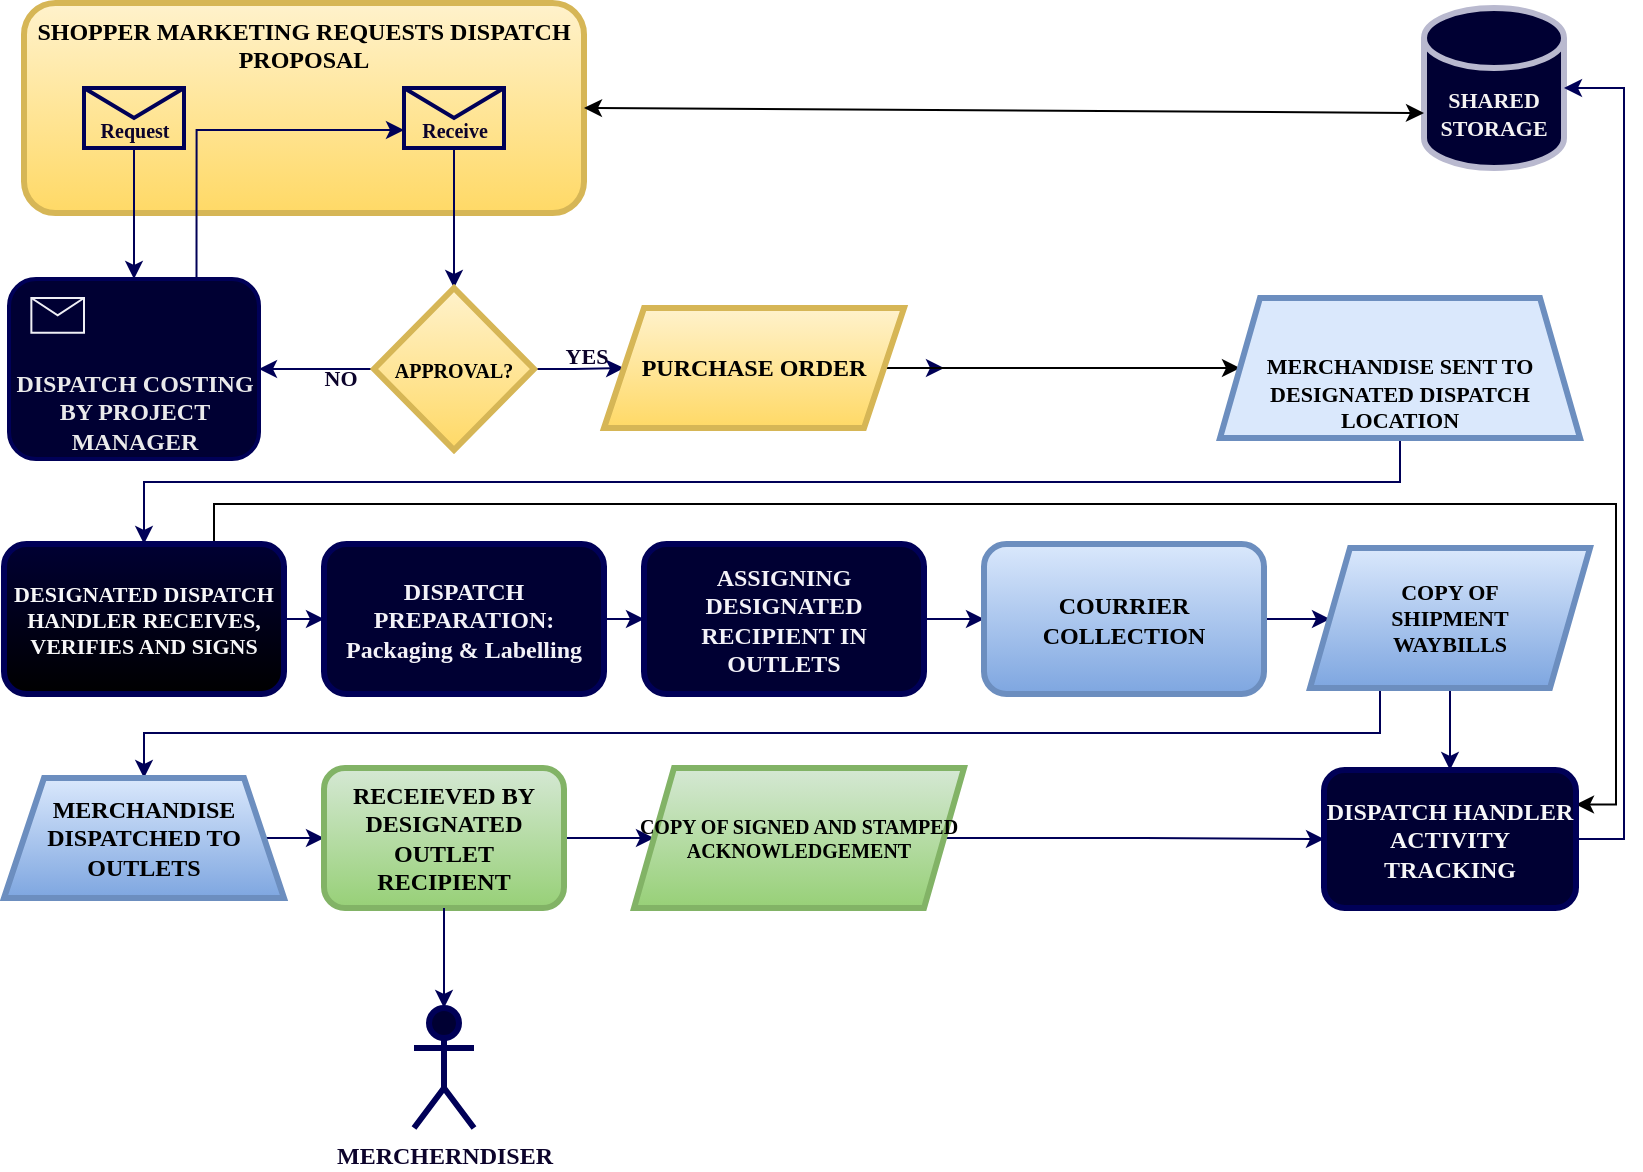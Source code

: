 <mxfile version="22.1.11" type="github">
  <diagram name="Page-1" id="2a216829-ef6e-dabb-86c1-c78162f3ba2b">
    <mxGraphModel dx="1434" dy="772" grid="1" gridSize="10" guides="1" tooltips="1" connect="1" arrows="1" fold="1" page="1" pageScale="1" pageWidth="850" pageHeight="1100" background="none" math="0" shadow="0">
      <root>
        <mxCell id="0" />
        <mxCell id="1" parent="0" />
        <mxCell id="TlXBh9cTbxRTWTGTwzo7-36" value="SHOPPER MARKETING REQUESTS DISPATCH PROPOSAL" style="rounded=1;whiteSpace=wrap;html=1;fillColor=#fff2cc;verticalAlign=top;strokeColor=#d6b656;labelBackgroundColor=none;fontFamily=Verdana;fontStyle=1;strokeWidth=3;gradientColor=#ffd966;" parent="1" vertex="1">
          <mxGeometry x="50" y="120.5" width="280" height="105" as="geometry" />
        </mxCell>
        <mxCell id="TlXBh9cTbxRTWTGTwzo7-20" value="" style="edgeStyle=orthogonalEdgeStyle;rounded=0;orthogonalLoop=1;jettySize=auto;html=1;strokeColor=#000057;labelBackgroundColor=none;fontColor=#0c032b;fontFamily=Verdana;fontStyle=1" parent="1" source="7a84cebc1def654-4" target="TlXBh9cTbxRTWTGTwzo7-19" edge="1">
          <mxGeometry relative="1" as="geometry" />
        </mxCell>
        <mxCell id="7a84cebc1def654-4" value="Receive" style="shape=message;html=1;labelPosition=center;verticalLabelPosition=middle;align=center;verticalAlign=bottom;fontSize=10;fillColor=none;strokeColor=#000057;labelBackgroundColor=none;fontColor=#0c032b;fontFamily=Verdana;fontStyle=1;strokeWidth=2;" parent="1" vertex="1">
          <mxGeometry x="240" y="163" width="50" height="30" as="geometry" />
        </mxCell>
        <mxCell id="TlXBh9cTbxRTWTGTwzo7-24" style="edgeStyle=orthogonalEdgeStyle;rounded=0;orthogonalLoop=1;jettySize=auto;html=1;exitX=1;exitY=0.5;exitDx=0;exitDy=0;entryX=0;entryY=0.5;entryDx=0;entryDy=0;strokeColor=#000057;labelBackgroundColor=none;fontColor=#0c032b;fontFamily=Verdana;fontStyle=1" parent="1" source="TlXBh9cTbxRTWTGTwzo7-19" target="TlXBh9cTbxRTWTGTwzo7-39" edge="1">
          <mxGeometry relative="1" as="geometry">
            <mxPoint x="640" y="323" as="targetPoint" />
          </mxGeometry>
        </mxCell>
        <mxCell id="TlXBh9cTbxRTWTGTwzo7-25" value="YES" style="edgeLabel;html=1;align=center;verticalAlign=bottom;resizable=0;points=[];labelBackgroundColor=none;strokeColor=#000057;fontColor=#0c032b;fontFamily=Verdana;fontStyle=1" parent="TlXBh9cTbxRTWTGTwzo7-24" vertex="1" connectable="0">
          <mxGeometry x="0.143" y="-2" relative="1" as="geometry">
            <mxPoint as="offset" />
          </mxGeometry>
        </mxCell>
        <mxCell id="TlXBh9cTbxRTWTGTwzo7-32" style="edgeStyle=orthogonalEdgeStyle;rounded=0;orthogonalLoop=1;jettySize=auto;html=1;exitX=0;exitY=0.5;exitDx=0;exitDy=0;entryX=1;entryY=0.5;entryDx=0;entryDy=0;strokeColor=#000057;labelBackgroundColor=none;fontColor=#0c032b;fontFamily=Verdana;fontStyle=1" parent="1" source="TlXBh9cTbxRTWTGTwzo7-19" target="7a84cebc1def654-2" edge="1">
          <mxGeometry relative="1" as="geometry" />
        </mxCell>
        <mxCell id="TlXBh9cTbxRTWTGTwzo7-33" value="NO" style="edgeLabel;html=1;align=center;verticalAlign=middle;resizable=0;points=[];labelBackgroundColor=none;strokeColor=#000057;fontColor=#0c032b;fontFamily=Verdana;fontStyle=1" parent="TlXBh9cTbxRTWTGTwzo7-32" vertex="1" connectable="0">
          <mxGeometry x="-0.407" y="4" relative="1" as="geometry">
            <mxPoint as="offset" />
          </mxGeometry>
        </mxCell>
        <mxCell id="TlXBh9cTbxRTWTGTwzo7-19" value="APPROVAL?" style="rhombus;whiteSpace=wrap;html=1;verticalAlign=middle;fontSize=10;fillColor=#fff2cc;strokeColor=#d6b656;labelBackgroundColor=none;fontFamily=Verdana;fontStyle=1;strokeWidth=3;gradientColor=#ffd966;" parent="1" vertex="1">
          <mxGeometry x="225" y="263" width="80" height="81" as="geometry" />
        </mxCell>
        <mxCell id="TlXBh9cTbxRTWTGTwzo7-29" value="Request" style="shape=message;html=1;labelPosition=center;verticalLabelPosition=middle;align=center;verticalAlign=bottom;fontSize=10;fillColor=none;strokeColor=#000057;labelBackgroundColor=none;fontColor=#0c032b;fontFamily=Verdana;fontStyle=1;strokeWidth=2;" parent="1" vertex="1">
          <mxGeometry x="80" y="163" width="50" height="30" as="geometry" />
        </mxCell>
        <mxCell id="TlXBh9cTbxRTWTGTwzo7-35" style="edgeStyle=orthogonalEdgeStyle;rounded=0;orthogonalLoop=1;jettySize=auto;html=1;exitX=0.5;exitY=1;exitDx=0;exitDy=0;entryX=0.5;entryY=0;entryDx=0;entryDy=0;strokeColor=#000057;labelBackgroundColor=none;fontColor=#0c032b;fontFamily=Verdana;fontStyle=1" parent="1" source="TlXBh9cTbxRTWTGTwzo7-29" target="7a84cebc1def654-2" edge="1">
          <mxGeometry relative="1" as="geometry" />
        </mxCell>
        <mxCell id="TlXBh9cTbxRTWTGTwzo7-45" style="edgeStyle=orthogonalEdgeStyle;rounded=0;orthogonalLoop=1;jettySize=auto;html=1;exitX=1;exitY=0.5;exitDx=0;exitDy=0;entryX=0;entryY=0.5;entryDx=0;entryDy=0;strokeColor=#000057;labelBackgroundColor=none;fontColor=#0c032b;fontFamily=Verdana;fontStyle=1" parent="1" source="TlXBh9cTbxRTWTGTwzo7-39" edge="1">
          <mxGeometry relative="1" as="geometry">
            <mxPoint x="510" y="303" as="targetPoint" />
          </mxGeometry>
        </mxCell>
        <mxCell id="104F3mkMCa6RaN5nMMO5-24" style="edgeStyle=orthogonalEdgeStyle;rounded=0;orthogonalLoop=1;jettySize=auto;html=1;entryX=0;entryY=0.5;entryDx=0;entryDy=0;" edge="1" parent="1" source="TlXBh9cTbxRTWTGTwzo7-39" target="TlXBh9cTbxRTWTGTwzo7-40">
          <mxGeometry relative="1" as="geometry" />
        </mxCell>
        <mxCell id="TlXBh9cTbxRTWTGTwzo7-39" value="PURCHASE ORDER" style="shape=parallelogram;perimeter=parallelogramPerimeter;whiteSpace=wrap;html=1;fixedSize=1;fillColor=#fff2cc;strokeColor=#d6b656;labelBackgroundColor=none;fontFamily=Verdana;fontStyle=1;strokeWidth=3;gradientColor=#ffd966;" parent="1" vertex="1">
          <mxGeometry x="340" y="273" width="150" height="60" as="geometry" />
        </mxCell>
        <mxCell id="TlXBh9cTbxRTWTGTwzo7-48" style="edgeStyle=orthogonalEdgeStyle;rounded=0;orthogonalLoop=1;jettySize=auto;html=1;exitX=0.5;exitY=1;exitDx=0;exitDy=0;entryX=0.5;entryY=0;entryDx=0;entryDy=0;strokeColor=#000057;labelBackgroundColor=none;fontColor=#0c032b;fontFamily=Verdana;fontStyle=1" parent="1" source="TlXBh9cTbxRTWTGTwzo7-40" target="TlXBh9cTbxRTWTGTwzo7-47" edge="1">
          <mxGeometry relative="1" as="geometry">
            <Array as="points">
              <mxPoint x="738" y="338" />
              <mxPoint x="738" y="360" />
              <mxPoint x="110" y="360" />
            </Array>
            <mxPoint x="738" y="325" as="sourcePoint" />
            <mxPoint x="108" y="378" as="targetPoint" />
          </mxGeometry>
        </mxCell>
        <mxCell id="TlXBh9cTbxRTWTGTwzo7-40" value="MERCHANDISE SENT TO DESIGNATED DISPATCH LOCATION" style="shape=trapezoid;perimeter=trapezoidPerimeter;whiteSpace=wrap;html=1;fixedSize=1;verticalAlign=bottom;fillColor=#dae8fc;strokeColor=#6c8ebf;labelBackgroundColor=none;fontFamily=Verdana;fontStyle=1;fontSize=11;strokeWidth=3;" parent="1" vertex="1">
          <mxGeometry x="648" y="268" width="180" height="70" as="geometry" />
        </mxCell>
        <mxCell id="TlXBh9cTbxRTWTGTwzo7-53" style="edgeStyle=orthogonalEdgeStyle;rounded=0;orthogonalLoop=1;jettySize=auto;html=1;exitX=1;exitY=0.5;exitDx=0;exitDy=0;entryX=0;entryY=0.5;entryDx=0;entryDy=0;strokeColor=#000057;labelBackgroundColor=none;fontColor=#0c032b;fontFamily=Verdana;fontStyle=1" parent="1" source="TlXBh9cTbxRTWTGTwzo7-47" target="TlXBh9cTbxRTWTGTwzo7-50" edge="1">
          <mxGeometry relative="1" as="geometry" />
        </mxCell>
        <mxCell id="104F3mkMCa6RaN5nMMO5-23" style="edgeStyle=orthogonalEdgeStyle;rounded=0;orthogonalLoop=1;jettySize=auto;html=1;exitX=0.75;exitY=0;exitDx=0;exitDy=0;entryX=1;entryY=0.25;entryDx=0;entryDy=0;" edge="1" parent="1" source="TlXBh9cTbxRTWTGTwzo7-47" target="104F3mkMCa6RaN5nMMO5-6">
          <mxGeometry relative="1" as="geometry" />
        </mxCell>
        <mxCell id="TlXBh9cTbxRTWTGTwzo7-47" value="DESIGNATED DISPATCH HANDLER RECEIVES, VERIFIES AND SIGNS" style="rounded=1;whiteSpace=wrap;html=1;fillColor=#000033;strokeColor=#000057;labelBackgroundColor=none;fontColor=#f7f7f8;fontFamily=Verdana;fontStyle=1;fontSize=11;strokeWidth=3;gradientColor=default;" parent="1" vertex="1">
          <mxGeometry x="40" y="391" width="140" height="75" as="geometry" />
        </mxCell>
        <mxCell id="TlXBh9cTbxRTWTGTwzo7-55" style="edgeStyle=orthogonalEdgeStyle;rounded=0;orthogonalLoop=1;jettySize=auto;html=1;exitX=1;exitY=0.5;exitDx=0;exitDy=0;entryX=0;entryY=0.5;entryDx=0;entryDy=0;strokeColor=#000057;labelBackgroundColor=none;fontColor=#0c032b;fontFamily=Verdana;fontStyle=1" parent="1" source="TlXBh9cTbxRTWTGTwzo7-50" target="TlXBh9cTbxRTWTGTwzo7-54" edge="1">
          <mxGeometry relative="1" as="geometry" />
        </mxCell>
        <mxCell id="TlXBh9cTbxRTWTGTwzo7-50" value="DISPATCH PREPARATION: Packaging &amp;amp; Labelling" style="rounded=1;whiteSpace=wrap;html=1;fillColor=#000033;strokeColor=#000057;labelBackgroundColor=none;fontColor=#f3f2f8;fontFamily=Verdana;fontStyle=1;strokeWidth=3;" parent="1" vertex="1">
          <mxGeometry x="200" y="391" width="140" height="75" as="geometry" />
        </mxCell>
        <mxCell id="TlXBh9cTbxRTWTGTwzo7-52" style="edgeStyle=orthogonalEdgeStyle;rounded=0;orthogonalLoop=1;jettySize=auto;html=1;exitX=0.75;exitY=0;exitDx=0;exitDy=0;entryX=0;entryY=0.7;entryDx=0;entryDy=0;strokeColor=#000057;labelBackgroundColor=none;fontColor=#0c032b;fontFamily=Verdana;fontStyle=1" parent="1" source="7a84cebc1def654-2" target="7a84cebc1def654-4" edge="1">
          <mxGeometry relative="1" as="geometry" />
        </mxCell>
        <mxCell id="TlXBh9cTbxRTWTGTwzo7-57" style="edgeStyle=orthogonalEdgeStyle;rounded=0;orthogonalLoop=1;jettySize=auto;html=1;exitX=1;exitY=0.5;exitDx=0;exitDy=0;entryX=0;entryY=0.5;entryDx=0;entryDy=0;strokeColor=#000057;labelBackgroundColor=none;fontColor=#0c032b;fontFamily=Verdana;fontStyle=1" parent="1" source="TlXBh9cTbxRTWTGTwzo7-54" target="TlXBh9cTbxRTWTGTwzo7-56" edge="1">
          <mxGeometry relative="1" as="geometry" />
        </mxCell>
        <mxCell id="TlXBh9cTbxRTWTGTwzo7-54" value="ASSIGNING DESIGNATED RECIPIENT IN OUTLETS" style="rounded=1;whiteSpace=wrap;html=1;fillColor=#000033;strokeColor=#000057;labelBackgroundColor=none;fontColor=#f3f2f8;fontFamily=Verdana;fontStyle=1;strokeWidth=3;" parent="1" vertex="1">
          <mxGeometry x="360" y="391" width="140" height="75" as="geometry" />
        </mxCell>
        <mxCell id="TlXBh9cTbxRTWTGTwzo7-59" style="edgeStyle=orthogonalEdgeStyle;rounded=0;orthogonalLoop=1;jettySize=auto;html=1;exitX=1;exitY=0.5;exitDx=0;exitDy=0;entryX=0;entryY=0.5;entryDx=0;entryDy=0;strokeColor=#000057;labelBackgroundColor=none;fontColor=#0c032b;fontFamily=Verdana;fontStyle=1" parent="1" source="TlXBh9cTbxRTWTGTwzo7-56" target="TlXBh9cTbxRTWTGTwzo7-58" edge="1">
          <mxGeometry relative="1" as="geometry" />
        </mxCell>
        <mxCell id="TlXBh9cTbxRTWTGTwzo7-56" value="COURRIER COLLECTION" style="rounded=1;whiteSpace=wrap;html=1;fillColor=#dae8fc;strokeColor=#6c8ebf;labelBackgroundColor=none;fontFamily=Verdana;fontStyle=1;strokeWidth=3;gradientColor=#7ea6e0;" parent="1" vertex="1">
          <mxGeometry x="530" y="391" width="140" height="75" as="geometry" />
        </mxCell>
        <mxCell id="TlXBh9cTbxRTWTGTwzo7-69" style="edgeStyle=orthogonalEdgeStyle;rounded=0;orthogonalLoop=1;jettySize=auto;html=1;exitX=0.25;exitY=1;exitDx=0;exitDy=0;entryX=0.5;entryY=0;entryDx=0;entryDy=0;strokeColor=#000057;labelBackgroundColor=none;fontColor=#0c032b;fontFamily=Verdana;fontStyle=1" parent="1" source="TlXBh9cTbxRTWTGTwzo7-58" target="TlXBh9cTbxRTWTGTwzo7-68" edge="1">
          <mxGeometry relative="1" as="geometry" />
        </mxCell>
        <mxCell id="104F3mkMCa6RaN5nMMO5-8" style="edgeStyle=orthogonalEdgeStyle;rounded=0;orthogonalLoop=1;jettySize=auto;html=1;exitX=0.5;exitY=1;exitDx=0;exitDy=0;entryX=0.5;entryY=0;entryDx=0;entryDy=0;strokeColor=#000057;labelBackgroundColor=none;fontColor=#0c032b;fontFamily=Verdana;fontStyle=1" edge="1" parent="1" source="TlXBh9cTbxRTWTGTwzo7-58" target="104F3mkMCa6RaN5nMMO5-6">
          <mxGeometry relative="1" as="geometry" />
        </mxCell>
        <mxCell id="TlXBh9cTbxRTWTGTwzo7-58" value="COPY OF &lt;br&gt;SHIPMENT &lt;br&gt;WAYBILLS" style="shape=parallelogram;perimeter=parallelogramPerimeter;whiteSpace=wrap;html=1;fixedSize=1;fillColor=#dae8fc;strokeColor=#6c8ebf;labelBackgroundColor=none;fontFamily=Verdana;fontSize=11;fontStyle=1;strokeWidth=3;gradientColor=#7ea6e0;" parent="1" vertex="1">
          <mxGeometry x="693" y="393" width="140" height="70" as="geometry" />
        </mxCell>
        <mxCell id="TlXBh9cTbxRTWTGTwzo7-60" value="SHARED STORAGE" style="shape=cylinder3;whiteSpace=wrap;html=1;boundedLbl=1;backgroundOutline=1;size=15;fillColor=#000033;strokeColor=#b9b9cf;labelBackgroundColor=none;fontColor=#F5F3F3;fontFamily=Verdana;fontStyle=1;fontSize=11;strokeWidth=3;" parent="1" vertex="1">
          <mxGeometry x="750" y="123" width="70" height="80" as="geometry" />
        </mxCell>
        <mxCell id="104F3mkMCa6RaN5nMMO5-1" style="edgeStyle=orthogonalEdgeStyle;rounded=0;orthogonalLoop=1;jettySize=auto;html=1;exitX=1;exitY=0.5;exitDx=0;exitDy=0;entryX=0;entryY=0.5;entryDx=0;entryDy=0;strokeColor=#000057;labelBackgroundColor=none;fontColor=#0c032b;fontFamily=Verdana;fontStyle=1" edge="1" parent="1" source="TlXBh9cTbxRTWTGTwzo7-68" target="TlXBh9cTbxRTWTGTwzo7-70">
          <mxGeometry relative="1" as="geometry" />
        </mxCell>
        <mxCell id="TlXBh9cTbxRTWTGTwzo7-68" value="MERCHANDISE DISPATCHED TO OUTLETS" style="shape=trapezoid;perimeter=trapezoidPerimeter;whiteSpace=wrap;html=1;fixedSize=1;fillColor=#dae8fc;strokeColor=#6c8ebf;labelBackgroundColor=none;fontFamily=Verdana;fontStyle=1;strokeWidth=3;gradientColor=#7ea6e0;" parent="1" vertex="1">
          <mxGeometry x="40" y="508" width="140" height="60" as="geometry" />
        </mxCell>
        <mxCell id="104F3mkMCa6RaN5nMMO5-4" style="edgeStyle=orthogonalEdgeStyle;rounded=0;orthogonalLoop=1;jettySize=auto;html=1;exitX=1;exitY=0.5;exitDx=0;exitDy=0;entryX=0;entryY=0.5;entryDx=0;entryDy=0;strokeColor=#000057;labelBackgroundColor=none;fontColor=#0c032b;fontFamily=Verdana;fontStyle=1" edge="1" parent="1" source="TlXBh9cTbxRTWTGTwzo7-70" target="104F3mkMCa6RaN5nMMO5-3">
          <mxGeometry relative="1" as="geometry" />
        </mxCell>
        <mxCell id="TlXBh9cTbxRTWTGTwzo7-70" value="RECEIEVED BY DESIGNATED OUTLET RECIPIENT" style="rounded=1;whiteSpace=wrap;html=1;fillColor=#d5e8d4;strokeColor=#82b366;labelBackgroundColor=none;fontFamily=Verdana;fontStyle=1;strokeWidth=3;gradientColor=#97d077;" parent="1" vertex="1">
          <mxGeometry x="200" y="503" width="120" height="70" as="geometry" />
        </mxCell>
        <mxCell id="104F3mkMCa6RaN5nMMO5-7" value="" style="edgeStyle=orthogonalEdgeStyle;rounded=0;orthogonalLoop=1;jettySize=auto;html=1;strokeColor=#000057;labelBackgroundColor=none;fontColor=#0c032b;fontFamily=Verdana;fontStyle=1" edge="1" parent="1" source="104F3mkMCa6RaN5nMMO5-3" target="104F3mkMCa6RaN5nMMO5-6">
          <mxGeometry relative="1" as="geometry" />
        </mxCell>
        <mxCell id="104F3mkMCa6RaN5nMMO5-3" value="COPY OF SIGNED AND STAMPED ACKNOWLEDGEMENT" style="shape=parallelogram;perimeter=parallelogramPerimeter;whiteSpace=wrap;html=1;fixedSize=1;fillColor=#d5e8d4;strokeColor=#82b366;labelBackgroundColor=none;fontFamily=Verdana;fontStyle=1;fontSize=10;strokeWidth=3;gradientColor=#97d077;" vertex="1" parent="1">
          <mxGeometry x="355" y="503" width="165" height="70" as="geometry" />
        </mxCell>
        <mxCell id="104F3mkMCa6RaN5nMMO5-6" value="DISPATCH HANDLER ACTIVITY TRACKING" style="rounded=1;whiteSpace=wrap;html=1;fillColor=#000033;strokeColor=#000057;labelBackgroundColor=none;fontColor=#f7f7f8;fontFamily=Verdana;fontStyle=1;strokeWidth=3;" vertex="1" parent="1">
          <mxGeometry x="700" y="504" width="126" height="69" as="geometry" />
        </mxCell>
        <mxCell id="104F3mkMCa6RaN5nMMO5-9" style="edgeStyle=orthogonalEdgeStyle;rounded=0;orthogonalLoop=1;jettySize=auto;html=1;exitX=1;exitY=0.5;exitDx=0;exitDy=0;entryX=1;entryY=0.5;entryDx=0;entryDy=0;entryPerimeter=0;strokeColor=#000057;labelBackgroundColor=none;fontColor=#0c032b;fontFamily=Verdana;fontStyle=1" edge="1" parent="1" source="104F3mkMCa6RaN5nMMO5-6" target="TlXBh9cTbxRTWTGTwzo7-60">
          <mxGeometry relative="1" as="geometry">
            <Array as="points">
              <mxPoint x="850" y="539" />
              <mxPoint x="850" y="163" />
            </Array>
          </mxGeometry>
        </mxCell>
        <mxCell id="104F3mkMCa6RaN5nMMO5-12" value="MERCHERNDISER" style="shape=umlActor;verticalLabelPosition=bottom;verticalAlign=top;html=1;outlineConnect=0;fillColor=#000033;strokeColor=#000057;labelBackgroundColor=none;fontColor=#0c032b;fontFamily=Verdana;fontStyle=1;strokeWidth=3;" vertex="1" parent="1">
          <mxGeometry x="245" y="623" width="30" height="60" as="geometry" />
        </mxCell>
        <mxCell id="104F3mkMCa6RaN5nMMO5-13" style="edgeStyle=orthogonalEdgeStyle;rounded=0;orthogonalLoop=1;jettySize=auto;html=1;exitX=0.5;exitY=1;exitDx=0;exitDy=0;entryX=0.5;entryY=0;entryDx=0;entryDy=0;entryPerimeter=0;strokeColor=#000057;labelBackgroundColor=none;fontColor=#0c032b;fontFamily=Verdana;fontStyle=1" edge="1" parent="1" source="TlXBh9cTbxRTWTGTwzo7-70" target="104F3mkMCa6RaN5nMMO5-12">
          <mxGeometry relative="1" as="geometry" />
        </mxCell>
        <mxCell id="104F3mkMCa6RaN5nMMO5-16" value="" style="group;strokeWidth=2;strokeColor=#000057;rounded=1;fillColor=#000033;fontColor=#f0efef;" vertex="1" connectable="0" parent="1">
          <mxGeometry x="42.5" y="258.5" width="125" height="90" as="geometry" />
        </mxCell>
        <mxCell id="7a84cebc1def654-2" value="DISPATCH COSTING BY PROJECT MANAGER" style="shape=ext;rounded=1;html=1;whiteSpace=wrap;strokeColor=#000057;labelBackgroundColor=none;fontColor=#eaeaeb;fontFamily=Verdana;fontStyle=1;verticalAlign=bottom;fillColor=none;" parent="104F3mkMCa6RaN5nMMO5-16" vertex="1">
          <mxGeometry width="125" height="90" as="geometry" />
        </mxCell>
        <mxCell id="TlXBh9cTbxRTWTGTwzo7-12" value="" style="shape=message;whiteSpace=wrap;html=1;fillColor=none;strokeColor=#efeff5;labelBackgroundColor=none;fontColor=#0c032b;fontFamily=Verdana;fontStyle=1" parent="104F3mkMCa6RaN5nMMO5-16" vertex="1">
          <mxGeometry x="11.18" y="9.501" width="26.32" height="17.378" as="geometry" />
        </mxCell>
        <mxCell id="104F3mkMCa6RaN5nMMO5-22" value="" style="endArrow=classic;startArrow=classic;html=1;rounded=0;exitX=1;exitY=0.5;exitDx=0;exitDy=0;entryX=0;entryY=0;entryDx=0;entryDy=52.5;entryPerimeter=0;" edge="1" parent="1" source="TlXBh9cTbxRTWTGTwzo7-36" target="TlXBh9cTbxRTWTGTwzo7-60">
          <mxGeometry width="50" height="50" relative="1" as="geometry">
            <mxPoint x="700" y="250" as="sourcePoint" />
            <mxPoint x="660" y="170" as="targetPoint" />
          </mxGeometry>
        </mxCell>
      </root>
    </mxGraphModel>
  </diagram>
</mxfile>
